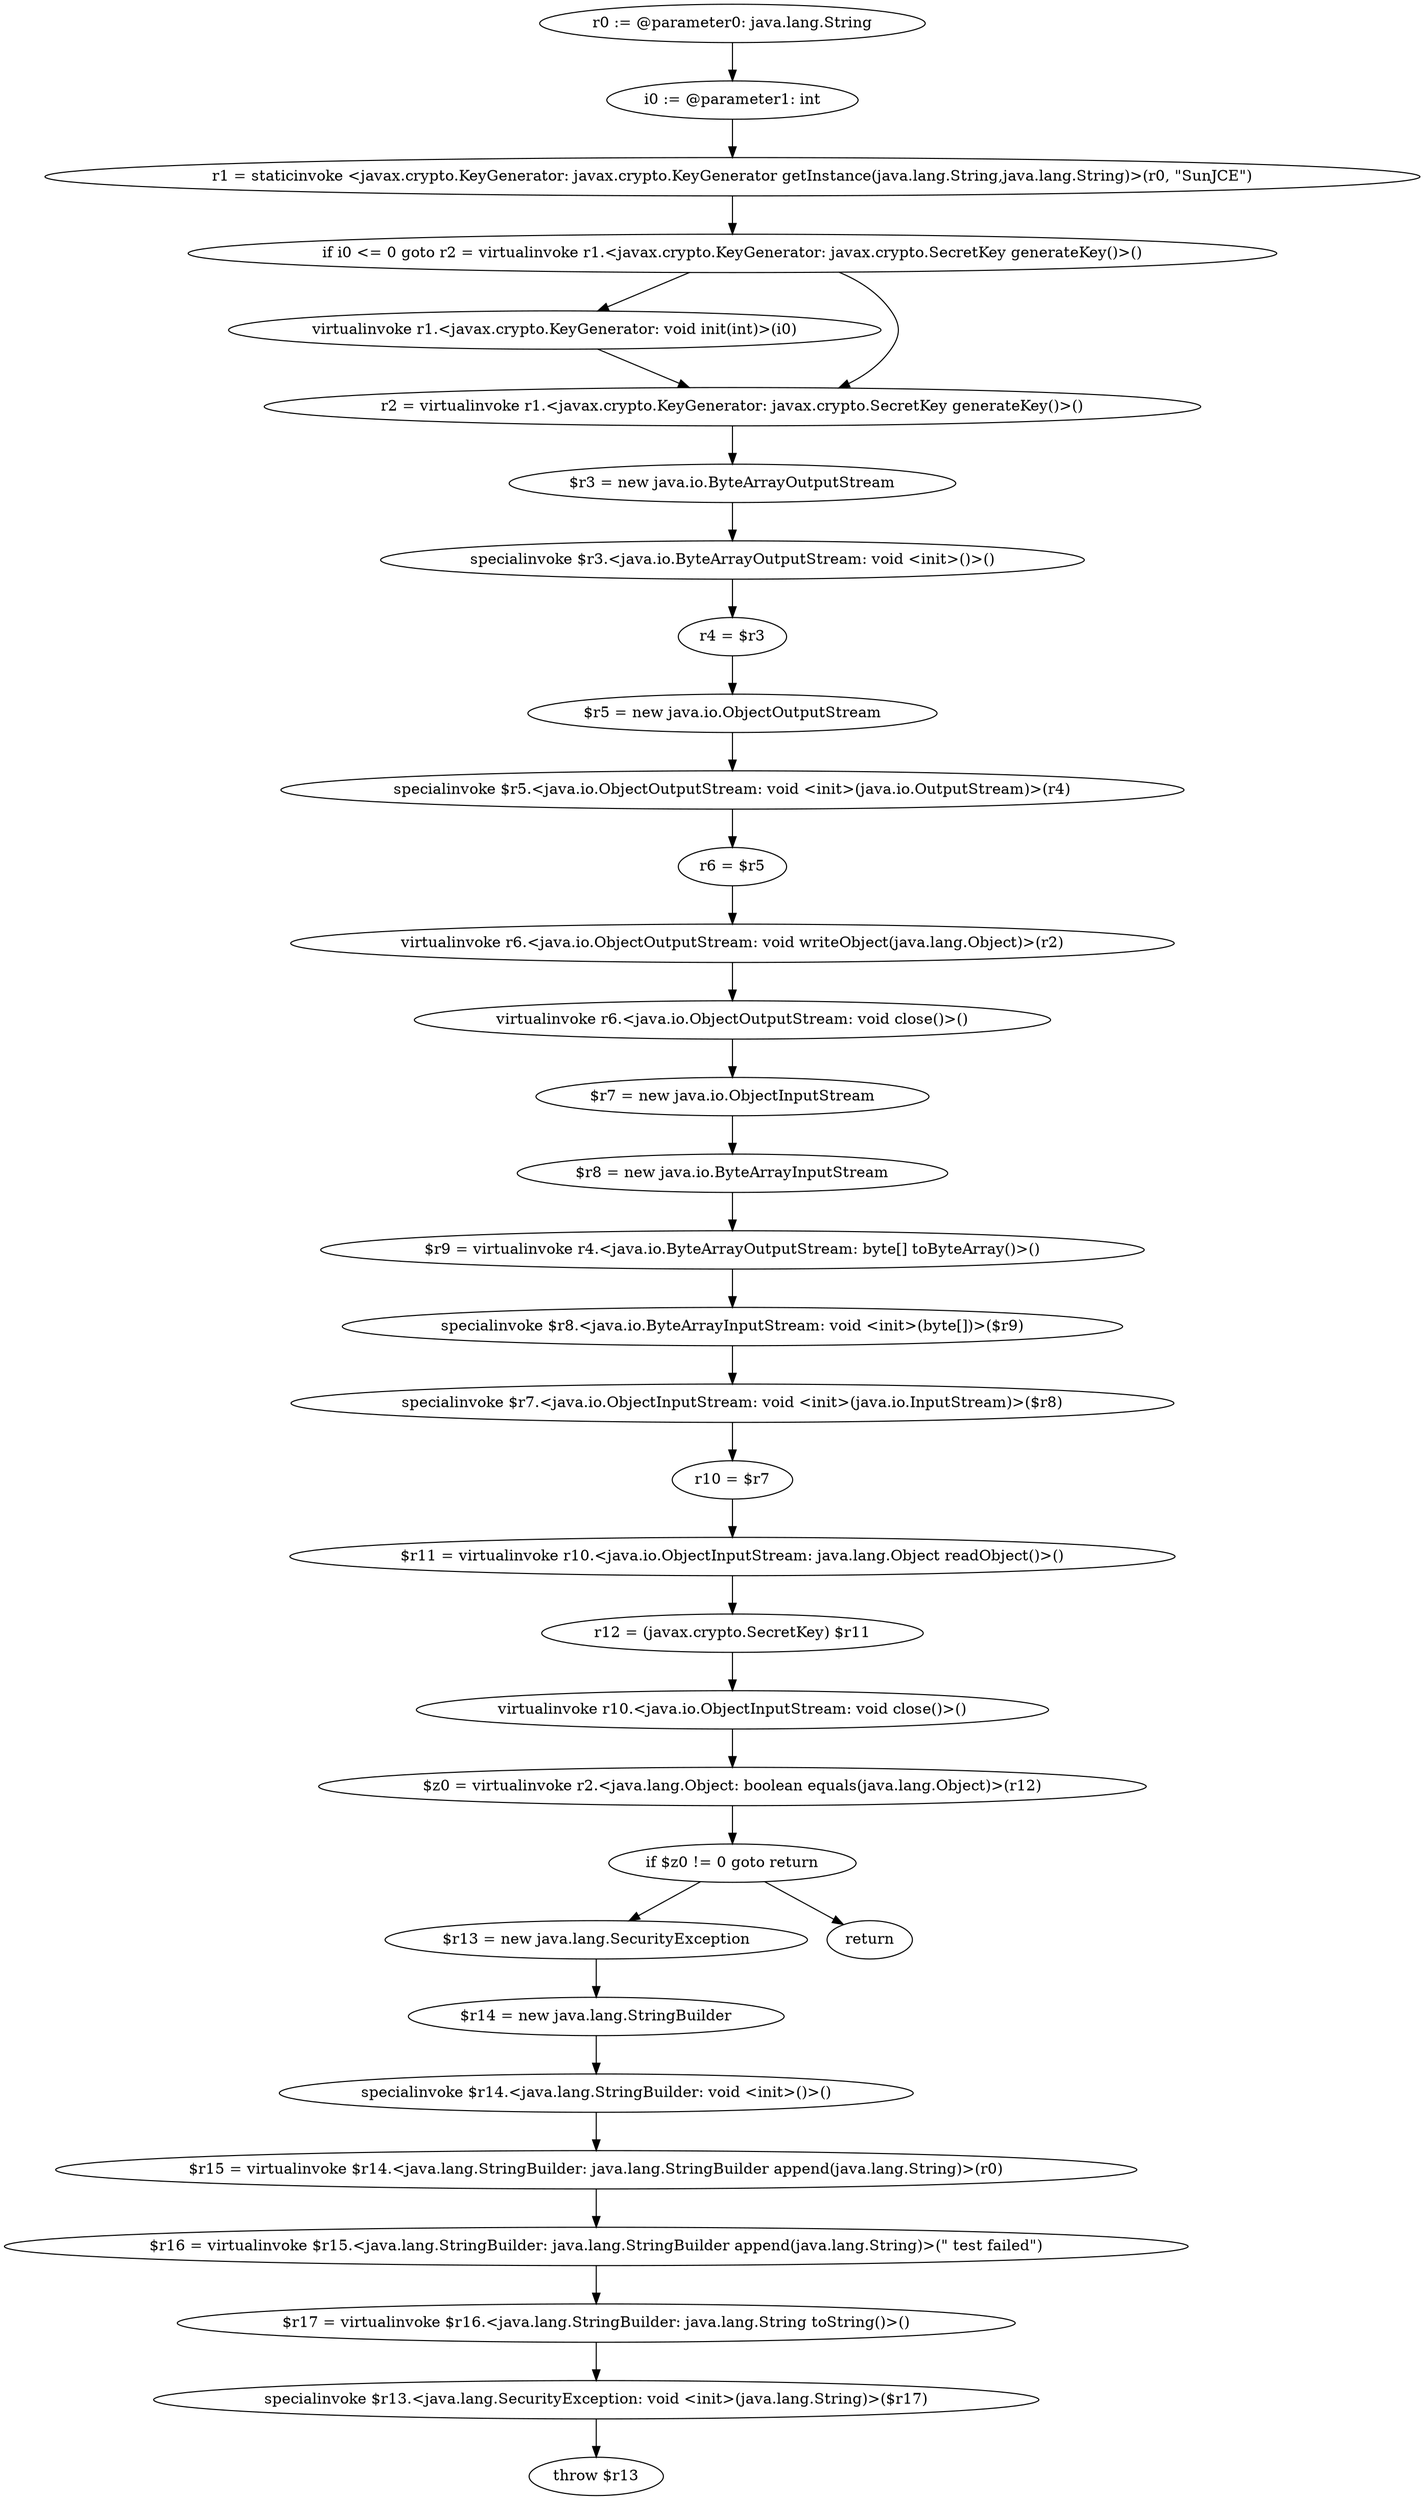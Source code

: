 digraph "unitGraph" {
    "r0 := @parameter0: java.lang.String"
    "i0 := @parameter1: int"
    "r1 = staticinvoke <javax.crypto.KeyGenerator: javax.crypto.KeyGenerator getInstance(java.lang.String,java.lang.String)>(r0, \"SunJCE\")"
    "if i0 <= 0 goto r2 = virtualinvoke r1.<javax.crypto.KeyGenerator: javax.crypto.SecretKey generateKey()>()"
    "virtualinvoke r1.<javax.crypto.KeyGenerator: void init(int)>(i0)"
    "r2 = virtualinvoke r1.<javax.crypto.KeyGenerator: javax.crypto.SecretKey generateKey()>()"
    "$r3 = new java.io.ByteArrayOutputStream"
    "specialinvoke $r3.<java.io.ByteArrayOutputStream: void <init>()>()"
    "r4 = $r3"
    "$r5 = new java.io.ObjectOutputStream"
    "specialinvoke $r5.<java.io.ObjectOutputStream: void <init>(java.io.OutputStream)>(r4)"
    "r6 = $r5"
    "virtualinvoke r6.<java.io.ObjectOutputStream: void writeObject(java.lang.Object)>(r2)"
    "virtualinvoke r6.<java.io.ObjectOutputStream: void close()>()"
    "$r7 = new java.io.ObjectInputStream"
    "$r8 = new java.io.ByteArrayInputStream"
    "$r9 = virtualinvoke r4.<java.io.ByteArrayOutputStream: byte[] toByteArray()>()"
    "specialinvoke $r8.<java.io.ByteArrayInputStream: void <init>(byte[])>($r9)"
    "specialinvoke $r7.<java.io.ObjectInputStream: void <init>(java.io.InputStream)>($r8)"
    "r10 = $r7"
    "$r11 = virtualinvoke r10.<java.io.ObjectInputStream: java.lang.Object readObject()>()"
    "r12 = (javax.crypto.SecretKey) $r11"
    "virtualinvoke r10.<java.io.ObjectInputStream: void close()>()"
    "$z0 = virtualinvoke r2.<java.lang.Object: boolean equals(java.lang.Object)>(r12)"
    "if $z0 != 0 goto return"
    "$r13 = new java.lang.SecurityException"
    "$r14 = new java.lang.StringBuilder"
    "specialinvoke $r14.<java.lang.StringBuilder: void <init>()>()"
    "$r15 = virtualinvoke $r14.<java.lang.StringBuilder: java.lang.StringBuilder append(java.lang.String)>(r0)"
    "$r16 = virtualinvoke $r15.<java.lang.StringBuilder: java.lang.StringBuilder append(java.lang.String)>(\" test failed\")"
    "$r17 = virtualinvoke $r16.<java.lang.StringBuilder: java.lang.String toString()>()"
    "specialinvoke $r13.<java.lang.SecurityException: void <init>(java.lang.String)>($r17)"
    "throw $r13"
    "return"
    "r0 := @parameter0: java.lang.String"->"i0 := @parameter1: int";
    "i0 := @parameter1: int"->"r1 = staticinvoke <javax.crypto.KeyGenerator: javax.crypto.KeyGenerator getInstance(java.lang.String,java.lang.String)>(r0, \"SunJCE\")";
    "r1 = staticinvoke <javax.crypto.KeyGenerator: javax.crypto.KeyGenerator getInstance(java.lang.String,java.lang.String)>(r0, \"SunJCE\")"->"if i0 <= 0 goto r2 = virtualinvoke r1.<javax.crypto.KeyGenerator: javax.crypto.SecretKey generateKey()>()";
    "if i0 <= 0 goto r2 = virtualinvoke r1.<javax.crypto.KeyGenerator: javax.crypto.SecretKey generateKey()>()"->"virtualinvoke r1.<javax.crypto.KeyGenerator: void init(int)>(i0)";
    "if i0 <= 0 goto r2 = virtualinvoke r1.<javax.crypto.KeyGenerator: javax.crypto.SecretKey generateKey()>()"->"r2 = virtualinvoke r1.<javax.crypto.KeyGenerator: javax.crypto.SecretKey generateKey()>()";
    "virtualinvoke r1.<javax.crypto.KeyGenerator: void init(int)>(i0)"->"r2 = virtualinvoke r1.<javax.crypto.KeyGenerator: javax.crypto.SecretKey generateKey()>()";
    "r2 = virtualinvoke r1.<javax.crypto.KeyGenerator: javax.crypto.SecretKey generateKey()>()"->"$r3 = new java.io.ByteArrayOutputStream";
    "$r3 = new java.io.ByteArrayOutputStream"->"specialinvoke $r3.<java.io.ByteArrayOutputStream: void <init>()>()";
    "specialinvoke $r3.<java.io.ByteArrayOutputStream: void <init>()>()"->"r4 = $r3";
    "r4 = $r3"->"$r5 = new java.io.ObjectOutputStream";
    "$r5 = new java.io.ObjectOutputStream"->"specialinvoke $r5.<java.io.ObjectOutputStream: void <init>(java.io.OutputStream)>(r4)";
    "specialinvoke $r5.<java.io.ObjectOutputStream: void <init>(java.io.OutputStream)>(r4)"->"r6 = $r5";
    "r6 = $r5"->"virtualinvoke r6.<java.io.ObjectOutputStream: void writeObject(java.lang.Object)>(r2)";
    "virtualinvoke r6.<java.io.ObjectOutputStream: void writeObject(java.lang.Object)>(r2)"->"virtualinvoke r6.<java.io.ObjectOutputStream: void close()>()";
    "virtualinvoke r6.<java.io.ObjectOutputStream: void close()>()"->"$r7 = new java.io.ObjectInputStream";
    "$r7 = new java.io.ObjectInputStream"->"$r8 = new java.io.ByteArrayInputStream";
    "$r8 = new java.io.ByteArrayInputStream"->"$r9 = virtualinvoke r4.<java.io.ByteArrayOutputStream: byte[] toByteArray()>()";
    "$r9 = virtualinvoke r4.<java.io.ByteArrayOutputStream: byte[] toByteArray()>()"->"specialinvoke $r8.<java.io.ByteArrayInputStream: void <init>(byte[])>($r9)";
    "specialinvoke $r8.<java.io.ByteArrayInputStream: void <init>(byte[])>($r9)"->"specialinvoke $r7.<java.io.ObjectInputStream: void <init>(java.io.InputStream)>($r8)";
    "specialinvoke $r7.<java.io.ObjectInputStream: void <init>(java.io.InputStream)>($r8)"->"r10 = $r7";
    "r10 = $r7"->"$r11 = virtualinvoke r10.<java.io.ObjectInputStream: java.lang.Object readObject()>()";
    "$r11 = virtualinvoke r10.<java.io.ObjectInputStream: java.lang.Object readObject()>()"->"r12 = (javax.crypto.SecretKey) $r11";
    "r12 = (javax.crypto.SecretKey) $r11"->"virtualinvoke r10.<java.io.ObjectInputStream: void close()>()";
    "virtualinvoke r10.<java.io.ObjectInputStream: void close()>()"->"$z0 = virtualinvoke r2.<java.lang.Object: boolean equals(java.lang.Object)>(r12)";
    "$z0 = virtualinvoke r2.<java.lang.Object: boolean equals(java.lang.Object)>(r12)"->"if $z0 != 0 goto return";
    "if $z0 != 0 goto return"->"$r13 = new java.lang.SecurityException";
    "if $z0 != 0 goto return"->"return";
    "$r13 = new java.lang.SecurityException"->"$r14 = new java.lang.StringBuilder";
    "$r14 = new java.lang.StringBuilder"->"specialinvoke $r14.<java.lang.StringBuilder: void <init>()>()";
    "specialinvoke $r14.<java.lang.StringBuilder: void <init>()>()"->"$r15 = virtualinvoke $r14.<java.lang.StringBuilder: java.lang.StringBuilder append(java.lang.String)>(r0)";
    "$r15 = virtualinvoke $r14.<java.lang.StringBuilder: java.lang.StringBuilder append(java.lang.String)>(r0)"->"$r16 = virtualinvoke $r15.<java.lang.StringBuilder: java.lang.StringBuilder append(java.lang.String)>(\" test failed\")";
    "$r16 = virtualinvoke $r15.<java.lang.StringBuilder: java.lang.StringBuilder append(java.lang.String)>(\" test failed\")"->"$r17 = virtualinvoke $r16.<java.lang.StringBuilder: java.lang.String toString()>()";
    "$r17 = virtualinvoke $r16.<java.lang.StringBuilder: java.lang.String toString()>()"->"specialinvoke $r13.<java.lang.SecurityException: void <init>(java.lang.String)>($r17)";
    "specialinvoke $r13.<java.lang.SecurityException: void <init>(java.lang.String)>($r17)"->"throw $r13";
}
